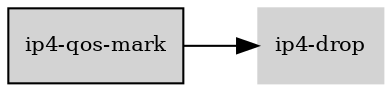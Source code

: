 digraph "ip4_qos_mark_subgraph" {
  rankdir=LR;
  node [shape=box, style=filled, fontsize=10, color=lightgray, fontcolor=black, fillcolor=lightgray];
  "ip4-qos-mark" [color=black, fontcolor=black, fillcolor=lightgray];
  edge [fontsize=8];
  "ip4-qos-mark" -> "ip4-drop";
}
